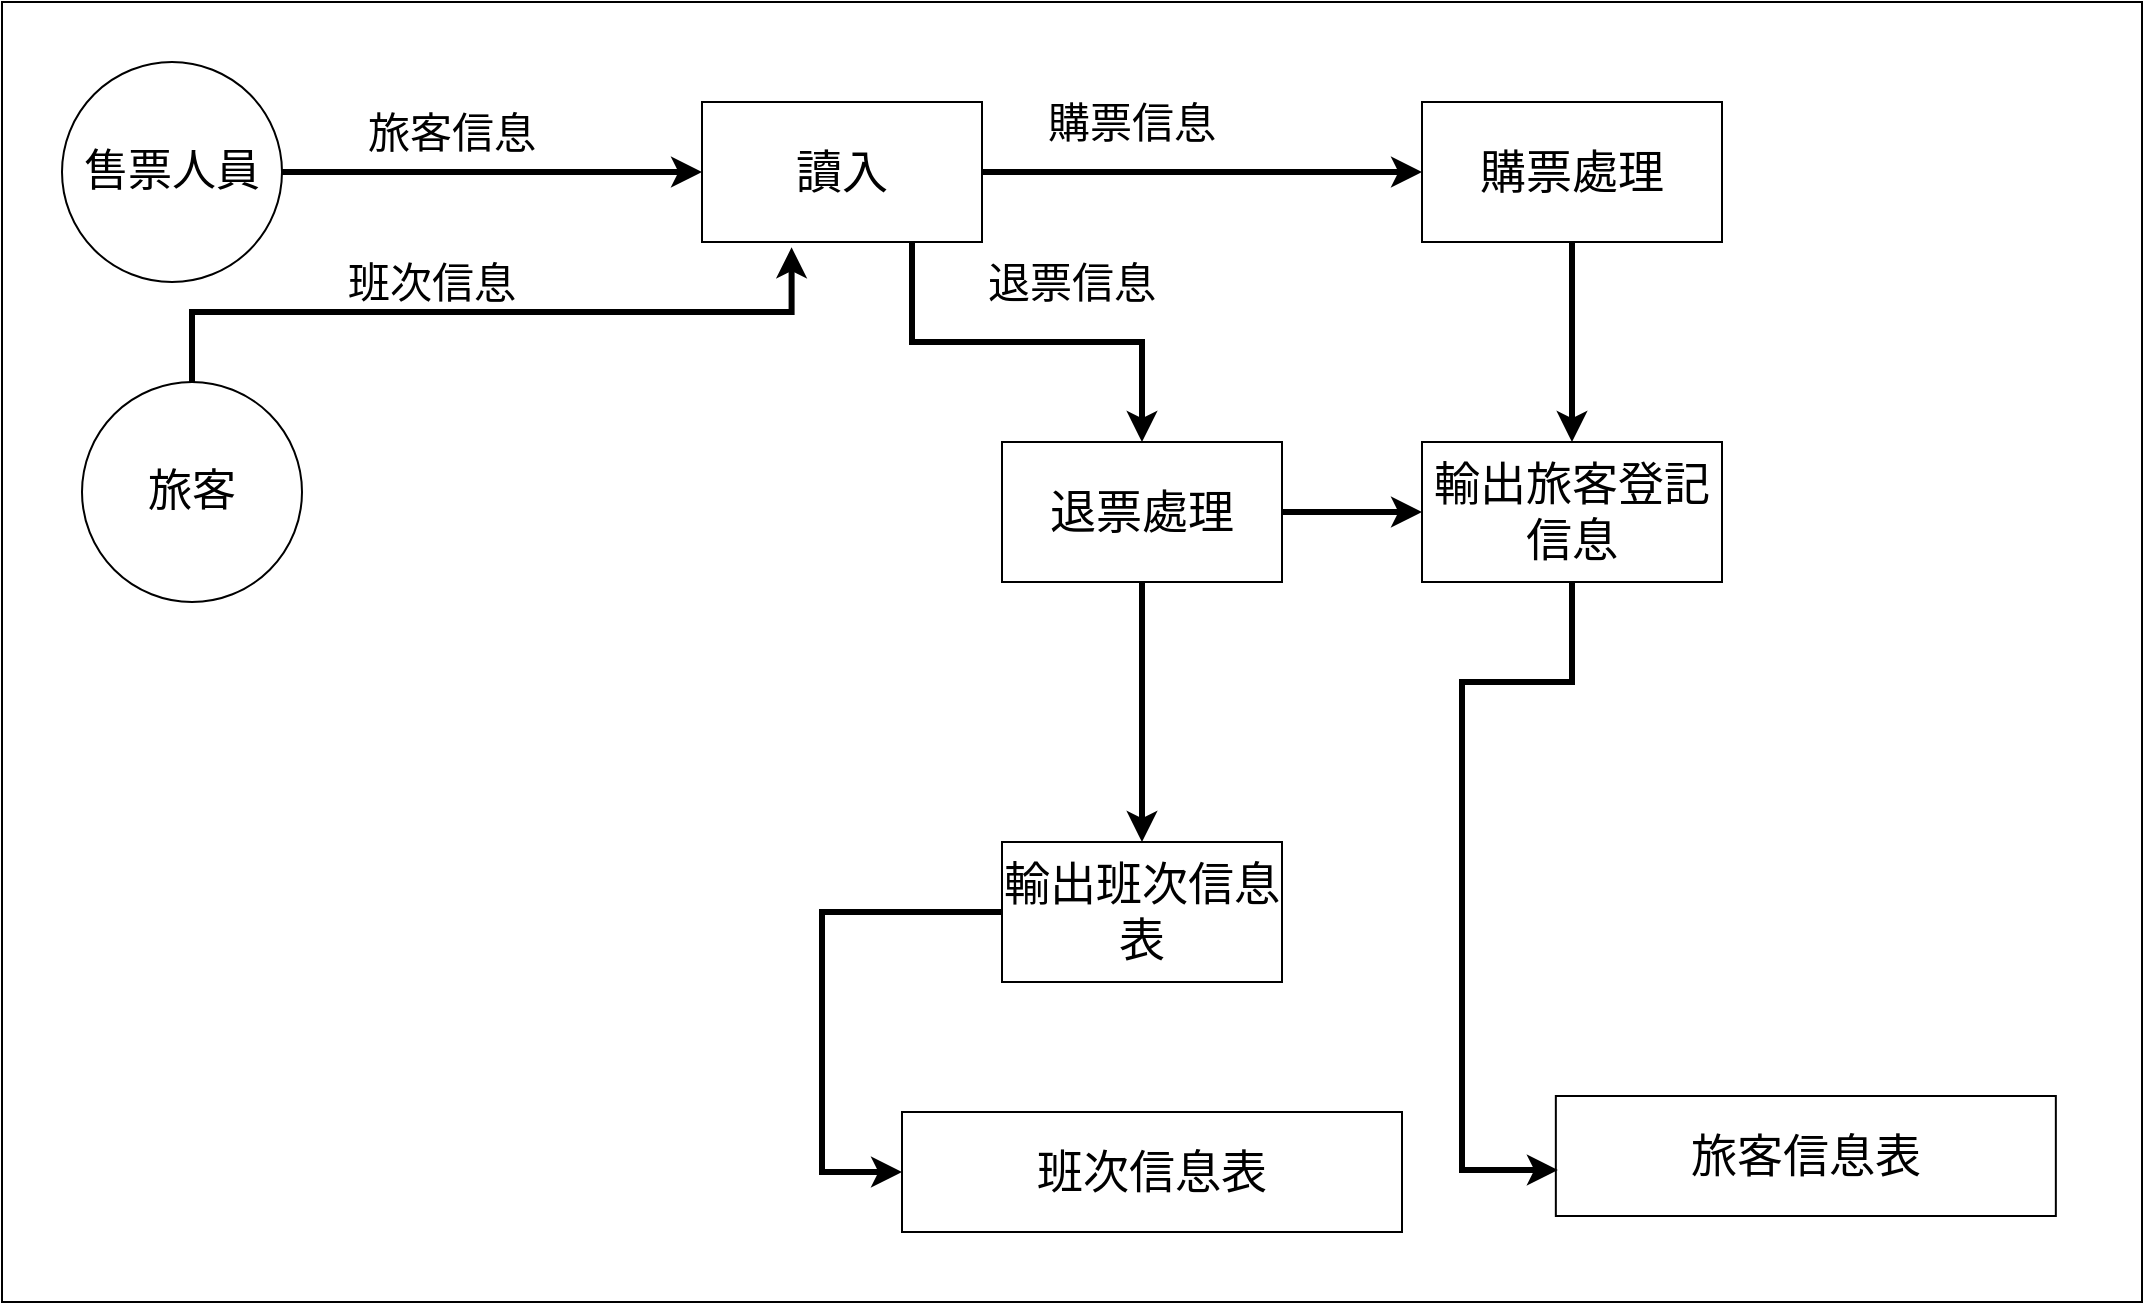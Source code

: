 <mxfile version="22.1.16" type="device">
  <diagram id="jbVRNizJcDCQ8yqokmnY" name="第 1 页">
    <mxGraphModel dx="1434" dy="738" grid="1" gridSize="10" guides="1" tooltips="1" connect="1" arrows="1" fold="1" page="1" pageScale="1" pageWidth="2336" pageHeight="1654" math="0" shadow="0">
      <root>
        <mxCell id="0" />
        <mxCell id="1" parent="0" />
        <mxCell id="_HgupfXg40LZJNDoUt4P-98" value="" style="rounded=0;whiteSpace=wrap;html=1;" vertex="1" parent="1">
          <mxGeometry x="200" y="250" width="1070" height="650" as="geometry" />
        </mxCell>
        <mxCell id="_HgupfXg40LZJNDoUt4P-92" style="edgeStyle=orthogonalEdgeStyle;rounded=0;orthogonalLoop=1;jettySize=auto;html=1;exitX=1;exitY=0.5;exitDx=0;exitDy=0;strokeWidth=3;" edge="1" parent="1" source="_HgupfXg40LZJNDoUt4P-75" target="_HgupfXg40LZJNDoUt4P-76">
          <mxGeometry relative="1" as="geometry" />
        </mxCell>
        <mxCell id="_HgupfXg40LZJNDoUt4P-75" value="&lt;font style=&quot;font-size: 22px;&quot;&gt;售票人員&lt;/font&gt;" style="ellipse;whiteSpace=wrap;html=1;aspect=fixed;" vertex="1" parent="1">
          <mxGeometry x="230" y="280" width="110" height="110" as="geometry" />
        </mxCell>
        <mxCell id="_HgupfXg40LZJNDoUt4P-90" style="edgeStyle=orthogonalEdgeStyle;rounded=0;orthogonalLoop=1;jettySize=auto;html=1;exitX=1;exitY=0.5;exitDx=0;exitDy=0;strokeWidth=3;" edge="1" parent="1" source="_HgupfXg40LZJNDoUt4P-76" target="_HgupfXg40LZJNDoUt4P-77">
          <mxGeometry relative="1" as="geometry" />
        </mxCell>
        <mxCell id="_HgupfXg40LZJNDoUt4P-105" style="edgeStyle=orthogonalEdgeStyle;rounded=0;orthogonalLoop=1;jettySize=auto;html=1;exitX=0.75;exitY=1;exitDx=0;exitDy=0;entryX=0.5;entryY=0;entryDx=0;entryDy=0;strokeWidth=3;" edge="1" parent="1" source="_HgupfXg40LZJNDoUt4P-76" target="_HgupfXg40LZJNDoUt4P-103">
          <mxGeometry relative="1" as="geometry" />
        </mxCell>
        <mxCell id="_HgupfXg40LZJNDoUt4P-76" value="&lt;font style=&quot;font-size: 23px;&quot;&gt;讀入&lt;/font&gt;" style="rounded=0;whiteSpace=wrap;html=1;" vertex="1" parent="1">
          <mxGeometry x="550" y="300" width="140" height="70" as="geometry" />
        </mxCell>
        <mxCell id="_HgupfXg40LZJNDoUt4P-87" style="edgeStyle=orthogonalEdgeStyle;rounded=0;orthogonalLoop=1;jettySize=auto;html=1;exitX=0.5;exitY=1;exitDx=0;exitDy=0;strokeWidth=3;" edge="1" parent="1" source="_HgupfXg40LZJNDoUt4P-77" target="_HgupfXg40LZJNDoUt4P-78">
          <mxGeometry relative="1" as="geometry" />
        </mxCell>
        <mxCell id="_HgupfXg40LZJNDoUt4P-77" value="&lt;span style=&quot;font-size: 23px;&quot;&gt;購票處理&lt;/span&gt;" style="rounded=0;whiteSpace=wrap;html=1;" vertex="1" parent="1">
          <mxGeometry x="910" y="300" width="150" height="70" as="geometry" />
        </mxCell>
        <mxCell id="_HgupfXg40LZJNDoUt4P-78" value="&lt;font style=&quot;font-size: 23px;&quot;&gt;輸出旅客登記信息&lt;/font&gt;" style="rounded=0;whiteSpace=wrap;html=1;" vertex="1" parent="1">
          <mxGeometry x="910" y="470" width="150" height="70" as="geometry" />
        </mxCell>
        <mxCell id="_HgupfXg40LZJNDoUt4P-79" value="&lt;font style=&quot;font-size: 22px;&quot;&gt;旅客&lt;/font&gt;" style="ellipse;whiteSpace=wrap;html=1;aspect=fixed;" vertex="1" parent="1">
          <mxGeometry x="240" y="440" width="110" height="110" as="geometry" />
        </mxCell>
        <mxCell id="_HgupfXg40LZJNDoUt4P-80" value="&lt;font style=&quot;font-size: 23px;&quot;&gt;旅客信息表&lt;/font&gt;" style="rounded=0;whiteSpace=wrap;html=1;" vertex="1" parent="1">
          <mxGeometry x="976.92" y="797" width="250" height="60" as="geometry" />
        </mxCell>
        <mxCell id="_HgupfXg40LZJNDoUt4P-81" value="&lt;font style=&quot;font-size: 23px;&quot;&gt;班次信息表&lt;/font&gt;" style="rounded=0;whiteSpace=wrap;html=1;" vertex="1" parent="1">
          <mxGeometry x="650" y="805" width="250" height="60" as="geometry" />
        </mxCell>
        <mxCell id="_HgupfXg40LZJNDoUt4P-88" value="&lt;font style=&quot;font-size: 21px;&quot;&gt;購票信息&lt;/font&gt;" style="text;html=1;strokeColor=none;fillColor=none;align=center;verticalAlign=middle;whiteSpace=wrap;rounded=0;" vertex="1" parent="1">
          <mxGeometry x="710" y="295" width="110" height="30" as="geometry" />
        </mxCell>
        <mxCell id="_HgupfXg40LZJNDoUt4P-93" value="&lt;font style=&quot;font-size: 21px;&quot;&gt;旅客信息&lt;/font&gt;" style="text;html=1;strokeColor=none;fillColor=none;align=center;verticalAlign=middle;whiteSpace=wrap;rounded=0;" vertex="1" parent="1">
          <mxGeometry x="370" y="300" width="110" height="30" as="geometry" />
        </mxCell>
        <mxCell id="_HgupfXg40LZJNDoUt4P-95" value="&lt;font style=&quot;font-size: 21px;&quot;&gt;班次信息&lt;/font&gt;" style="text;html=1;strokeColor=none;fillColor=none;align=center;verticalAlign=middle;whiteSpace=wrap;rounded=0;" vertex="1" parent="1">
          <mxGeometry x="360" y="375" width="110" height="30" as="geometry" />
        </mxCell>
        <mxCell id="_HgupfXg40LZJNDoUt4P-100" style="edgeStyle=orthogonalEdgeStyle;rounded=0;orthogonalLoop=1;jettySize=auto;html=1;exitX=0.5;exitY=0;exitDx=0;exitDy=0;entryX=0.32;entryY=1.038;entryDx=0;entryDy=0;entryPerimeter=0;strokeWidth=3;" edge="1" parent="1" source="_HgupfXg40LZJNDoUt4P-79" target="_HgupfXg40LZJNDoUt4P-76">
          <mxGeometry relative="1" as="geometry" />
        </mxCell>
        <mxCell id="_HgupfXg40LZJNDoUt4P-104" style="edgeStyle=orthogonalEdgeStyle;rounded=0;orthogonalLoop=1;jettySize=auto;html=1;exitX=1;exitY=0.5;exitDx=0;exitDy=0;entryX=0;entryY=0.5;entryDx=0;entryDy=0;strokeWidth=3;" edge="1" parent="1" source="_HgupfXg40LZJNDoUt4P-103" target="_HgupfXg40LZJNDoUt4P-78">
          <mxGeometry relative="1" as="geometry" />
        </mxCell>
        <mxCell id="_HgupfXg40LZJNDoUt4P-108" style="edgeStyle=orthogonalEdgeStyle;rounded=0;orthogonalLoop=1;jettySize=auto;html=1;exitX=0.5;exitY=1;exitDx=0;exitDy=0;entryX=0.5;entryY=0;entryDx=0;entryDy=0;strokeWidth=3;" edge="1" parent="1" source="_HgupfXg40LZJNDoUt4P-103" target="_HgupfXg40LZJNDoUt4P-107">
          <mxGeometry relative="1" as="geometry" />
        </mxCell>
        <mxCell id="_HgupfXg40LZJNDoUt4P-103" value="&lt;font style=&quot;font-size: 23px;&quot;&gt;退票處理&lt;/font&gt;" style="rounded=0;whiteSpace=wrap;html=1;" vertex="1" parent="1">
          <mxGeometry x="700" y="470" width="140" height="70" as="geometry" />
        </mxCell>
        <mxCell id="_HgupfXg40LZJNDoUt4P-106" value="&lt;font style=&quot;font-size: 21px;&quot;&gt;退票信息&lt;/font&gt;" style="text;html=1;strokeColor=none;fillColor=none;align=center;verticalAlign=middle;whiteSpace=wrap;rounded=0;" vertex="1" parent="1">
          <mxGeometry x="680" y="375" width="110" height="30" as="geometry" />
        </mxCell>
        <mxCell id="_HgupfXg40LZJNDoUt4P-110" style="edgeStyle=orthogonalEdgeStyle;rounded=0;orthogonalLoop=1;jettySize=auto;html=1;exitX=0;exitY=0.5;exitDx=0;exitDy=0;entryX=0;entryY=0.5;entryDx=0;entryDy=0;strokeWidth=3;" edge="1" parent="1" source="_HgupfXg40LZJNDoUt4P-107" target="_HgupfXg40LZJNDoUt4P-81">
          <mxGeometry relative="1" as="geometry">
            <Array as="points">
              <mxPoint x="610" y="705" />
              <mxPoint x="610" y="835" />
            </Array>
          </mxGeometry>
        </mxCell>
        <mxCell id="_HgupfXg40LZJNDoUt4P-107" value="&lt;font style=&quot;font-size: 23px;&quot;&gt;輸出班次信息表&lt;/font&gt;" style="rounded=0;whiteSpace=wrap;html=1;" vertex="1" parent="1">
          <mxGeometry x="700" y="670" width="140" height="70" as="geometry" />
        </mxCell>
        <mxCell id="_HgupfXg40LZJNDoUt4P-111" style="edgeStyle=orthogonalEdgeStyle;rounded=0;orthogonalLoop=1;jettySize=auto;html=1;exitX=0.5;exitY=1;exitDx=0;exitDy=0;entryX=0.004;entryY=0.617;entryDx=0;entryDy=0;entryPerimeter=0;strokeWidth=3;" edge="1" parent="1" source="_HgupfXg40LZJNDoUt4P-78" target="_HgupfXg40LZJNDoUt4P-80">
          <mxGeometry relative="1" as="geometry">
            <Array as="points">
              <mxPoint x="985" y="590" />
              <mxPoint x="930" y="590" />
              <mxPoint x="930" y="834" />
            </Array>
          </mxGeometry>
        </mxCell>
      </root>
    </mxGraphModel>
  </diagram>
</mxfile>
